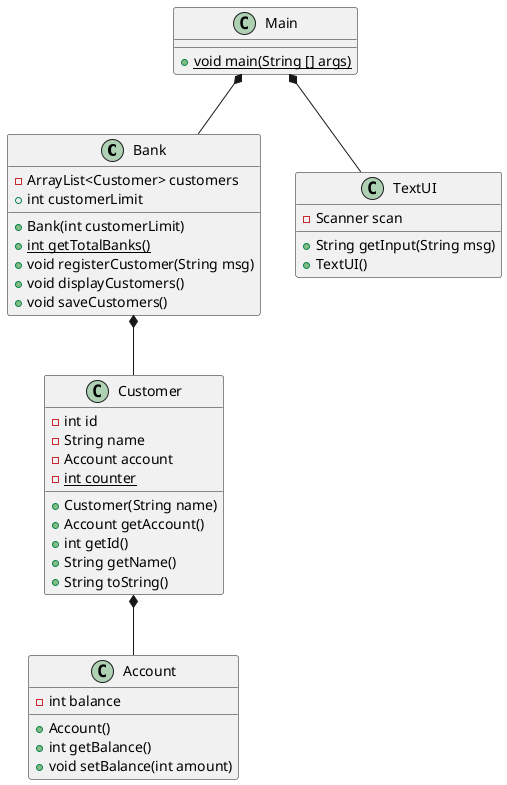 @startuml
'https://plantuml.com/class-diagram

class Bank
class TextUI
class Customer
class Account


Main *-- TextUI
Main *-- Bank
Bank *-- Customer
Customer *-- Account

Main : +{static} void main(String [] args)

Customer : -int id
Customer : -String name
Customer : -Account account
Customer : -{static} int counter
Customer : +Customer(String name)
Customer : + Account getAccount()
Customer : +int getId()
Customer : +String getName()
Customer : +String toString()

Account : +Account()
Account : -int balance
Account : +int getBalance()
Account : + void setBalance(int amount)


Bank : - ArrayList<Customer> customers
Bank : + int customerLimit
Bank : + Bank(int customerLimit)
Bank : + {static} int getTotalBanks()
Bank : + void registerCustomer(String msg)
Bank : + void displayCustomers()
Bank : + void saveCustomers()

TextUI : + String getInput(String msg)
TextUI : - Scanner scan
TextUI : + TextUI()





@enduml
